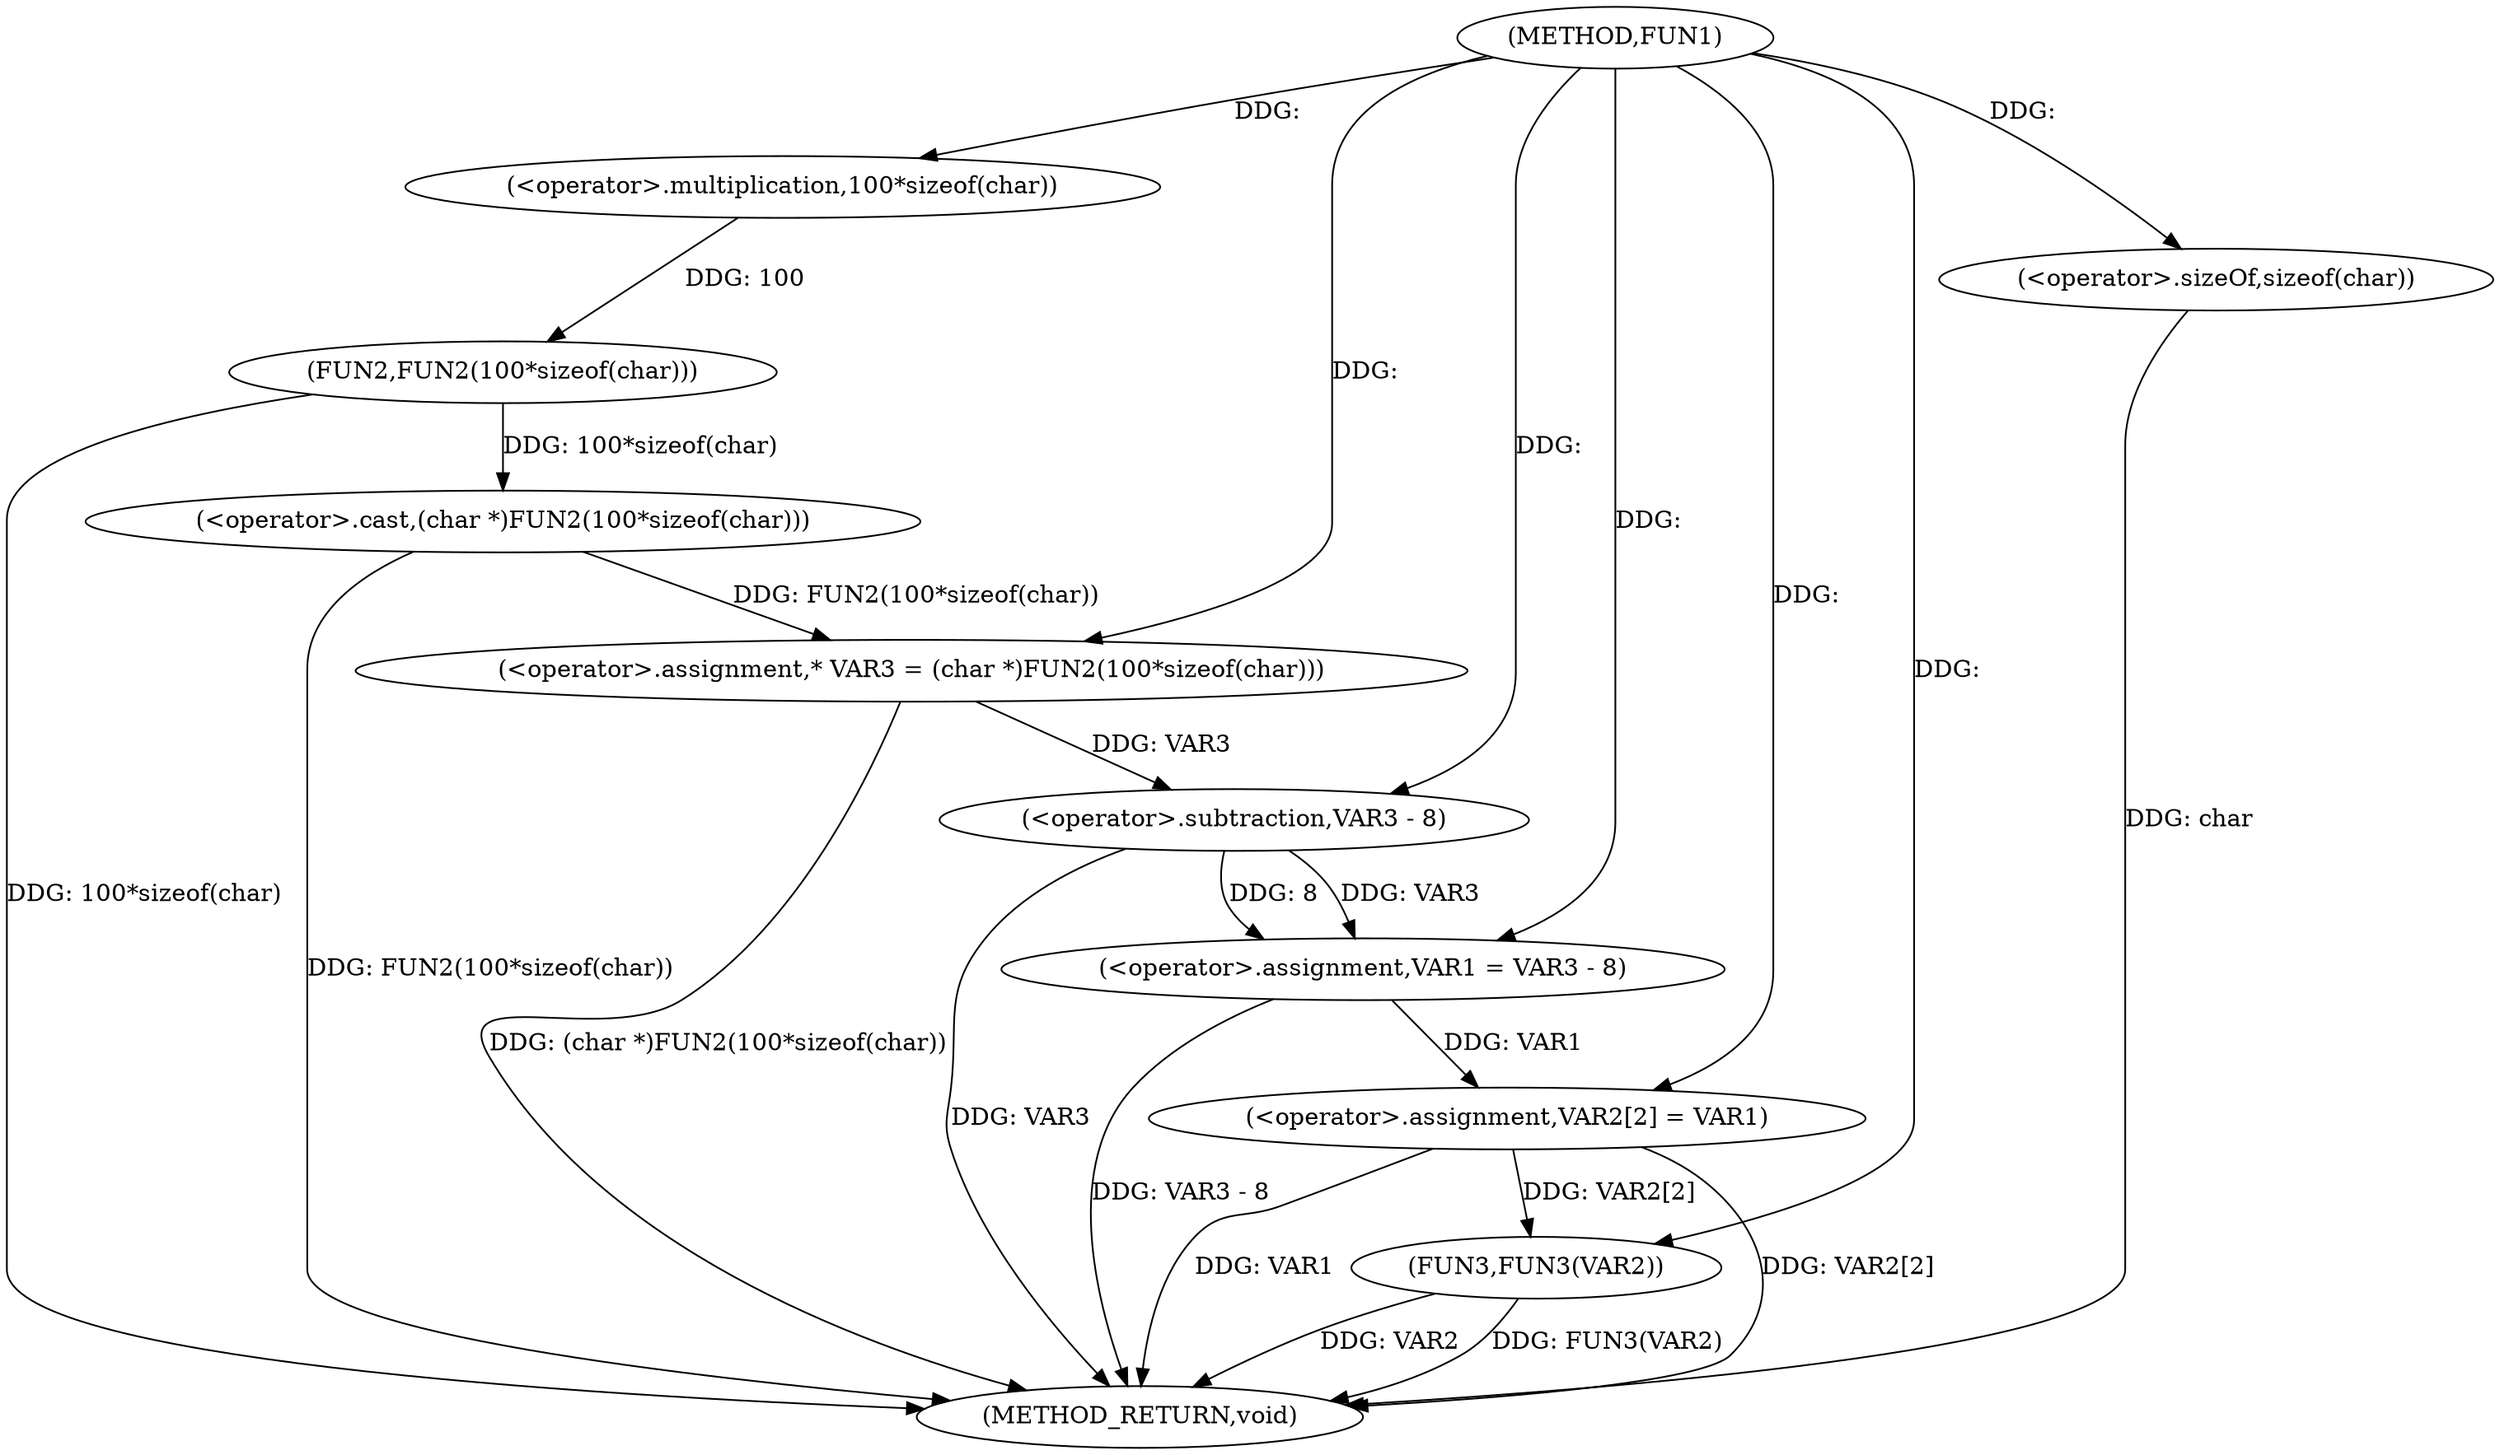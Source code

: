 digraph FUN1 {  
"1000100" [label = "(METHOD,FUN1)" ]
"1000126" [label = "(METHOD_RETURN,void)" ]
"1000105" [label = "(<operator>.assignment,* VAR3 = (char *)FUN2(100*sizeof(char)))" ]
"1000107" [label = "(<operator>.cast,(char *)FUN2(100*sizeof(char)))" ]
"1000109" [label = "(FUN2,FUN2(100*sizeof(char)))" ]
"1000110" [label = "(<operator>.multiplication,100*sizeof(char))" ]
"1000112" [label = "(<operator>.sizeOf,sizeof(char))" ]
"1000114" [label = "(<operator>.assignment,VAR1 = VAR3 - 8)" ]
"1000116" [label = "(<operator>.subtraction,VAR3 - 8)" ]
"1000119" [label = "(<operator>.assignment,VAR2[2] = VAR1)" ]
"1000124" [label = "(FUN3,FUN3(VAR2))" ]
  "1000116" -> "1000126"  [ label = "DDG: VAR3"] 
  "1000124" -> "1000126"  [ label = "DDG: VAR2"] 
  "1000105" -> "1000126"  [ label = "DDG: (char *)FUN2(100*sizeof(char))"] 
  "1000119" -> "1000126"  [ label = "DDG: VAR1"] 
  "1000114" -> "1000126"  [ label = "DDG: VAR3 - 8"] 
  "1000107" -> "1000126"  [ label = "DDG: FUN2(100*sizeof(char))"] 
  "1000124" -> "1000126"  [ label = "DDG: FUN3(VAR2)"] 
  "1000112" -> "1000126"  [ label = "DDG: char"] 
  "1000109" -> "1000126"  [ label = "DDG: 100*sizeof(char)"] 
  "1000119" -> "1000126"  [ label = "DDG: VAR2[2]"] 
  "1000107" -> "1000105"  [ label = "DDG: FUN2(100*sizeof(char))"] 
  "1000100" -> "1000105"  [ label = "DDG: "] 
  "1000109" -> "1000107"  [ label = "DDG: 100*sizeof(char)"] 
  "1000110" -> "1000109"  [ label = "DDG: 100"] 
  "1000100" -> "1000110"  [ label = "DDG: "] 
  "1000100" -> "1000112"  [ label = "DDG: "] 
  "1000116" -> "1000114"  [ label = "DDG: VAR3"] 
  "1000116" -> "1000114"  [ label = "DDG: 8"] 
  "1000100" -> "1000114"  [ label = "DDG: "] 
  "1000105" -> "1000116"  [ label = "DDG: VAR3"] 
  "1000100" -> "1000116"  [ label = "DDG: "] 
  "1000114" -> "1000119"  [ label = "DDG: VAR1"] 
  "1000100" -> "1000119"  [ label = "DDG: "] 
  "1000119" -> "1000124"  [ label = "DDG: VAR2[2]"] 
  "1000100" -> "1000124"  [ label = "DDG: "] 
}
